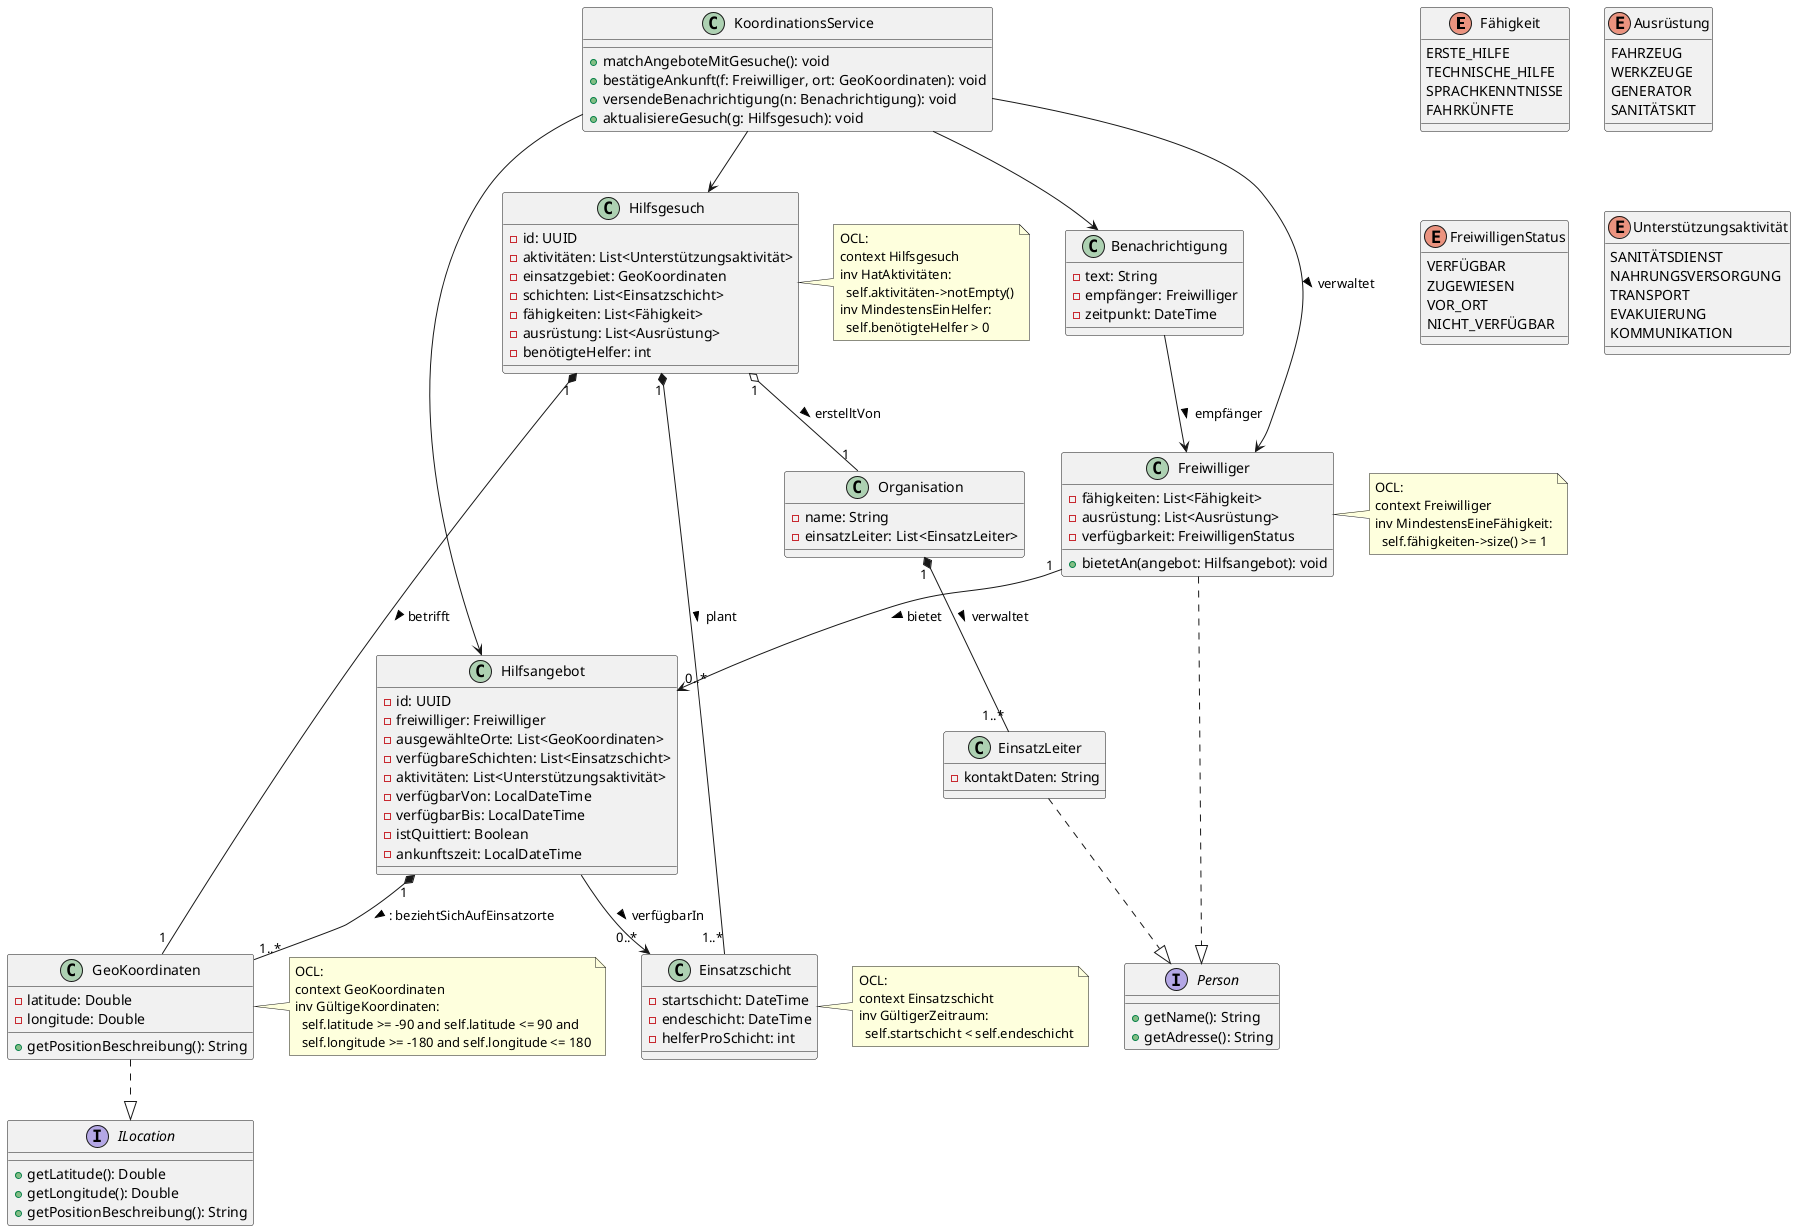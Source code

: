 @startuml

'Enums'
enum Fähigkeit {
    ERSTE_HILFE
    TECHNISCHE_HILFE
    SPRACHKENNTNISSE
    FAHRKÜNFTE
}
enum Ausrüstung {
    FAHRZEUG
    WERKZEUGE
    GENERATOR
    SANITÄTSKIT
}
enum FreiwilligenStatus {
    VERFÜGBAR
    ZUGEWIESEN
    VOR_ORT
    NICHT_VERFÜGBAR
}
enum Unterstützungsaktivität {
    SANITÄTSDIENST
    NAHRUNGSVERSORGUNG
    TRANSPORT
    EVAKUIERUNG
    KOMMUNIKATION
}

'Interfaces'
interface Person {
    + getName(): String
    + getAdresse(): String
}
interface ILocation {
    + getLatitude(): Double
    + getLongitude(): Double
    + getPositionBeschreibung(): String
}

'Classes'
class Organisation {
    - name: String
    - einsatzLeiter: List<EinsatzLeiter>
}

class EinsatzLeiter {
    - kontaktDaten: String
}

class GeoKoordinaten {
    - latitude: Double
    - longitude: Double
    + getPositionBeschreibung(): String
}
note right of GeoKoordinaten
OCL:
context GeoKoordinaten
inv GültigeKoordinaten:
  self.latitude >= -90 and self.latitude <= 90 and
  self.longitude >= -180 and self.longitude <= 180
end note

class Hilfsgesuch {
    - id: UUID
    - aktivitäten: List<Unterstützungsaktivität>
    - einsatzgebiet: GeoKoordinaten
    - schichten: List<Einsatzschicht>
    - fähigkeiten: List<Fähigkeit>
    - ausrüstung: List<Ausrüstung>
    - benötigteHelfer: int


    }
note right of Hilfsgesuch
OCL:
context Hilfsgesuch
inv HatAktivitäten:
  self.aktivitäten->notEmpty()
inv MindestensEinHelfer:
  self.benötigteHelfer > 0
end note

class Einsatzschicht {
    - startschicht: DateTime
    - endeschicht: DateTime
    - helferProSchicht: int
}
note right of Einsatzschicht
OCL:
context Einsatzschicht
inv GültigerZeitraum:
  self.startschicht < self.endeschicht
end note

class Freiwilliger {
    - fähigkeiten: List<Fähigkeit>
    - ausrüstung: List<Ausrüstung>
    - verfügbarkeit: FreiwilligenStatus
    + bietetAn(angebot: Hilfsangebot): void

}
note right of Freiwilliger
OCL:
context Freiwilliger
inv MindestensEineFähigkeit:
  self.fähigkeiten->size() >= 1
end note

class Hilfsangebot {
    - id: UUID
    - freiwilliger: Freiwilliger
    - ausgewählteOrte: List<GeoKoordinaten>
    - verfügbareSchichten: List<Einsatzschicht>
    - aktivitäten: List<Unterstützungsaktivität>
    - verfügbarVon: LocalDateTime
    - verfügbarBis: LocalDateTime
    - istQuittiert: Boolean
    - ankunftszeit: LocalDateTime
}
class KoordinationsService {
    + matchAngeboteMitGesuche(): void
    + bestätigeAnkunft(f: Freiwilliger, ort: GeoKoordinaten): void
    + versendeBenachrichtigung(n: Benachrichtigung): void
    + aktualisiereGesuch(g: Hilfsgesuch): void
}

class Benachrichtigung {
    - text: String
    - empfänger: Freiwilliger
    - zeitpunkt: DateTime
}
'Inherit
GeoKoordinaten ..|> ILocation
Freiwilliger ..|> Person
EinsatzLeiter ..|> Person

Organisation "1" *-- "1..*" EinsatzLeiter : verwaltet >
Hilfsgesuch "1" o-- "1" Organisation : erstelltVon >
Hilfsgesuch "1" *-- "1" GeoKoordinaten : betrifft >
Hilfsgesuch "1" *-- "1..*" Einsatzschicht : plant >
Freiwilliger "1" --> "0..*" Hilfsangebot : bietet >
Hilfsangebot "1" *-- "1..*" GeoKoordinaten : : beziehtSichAufEinsatzorte >
Hilfsangebot --> "0..*" Einsatzschicht : verfügbarIn >

KoordinationsService --> Hilfsangebot
KoordinationsService --> Hilfsgesuch
KoordinationsService --> Freiwilliger : verwaltet >

KoordinationsService --> Benachrichtigung
Benachrichtigung --> Freiwilliger : empfänger >

@enduml
